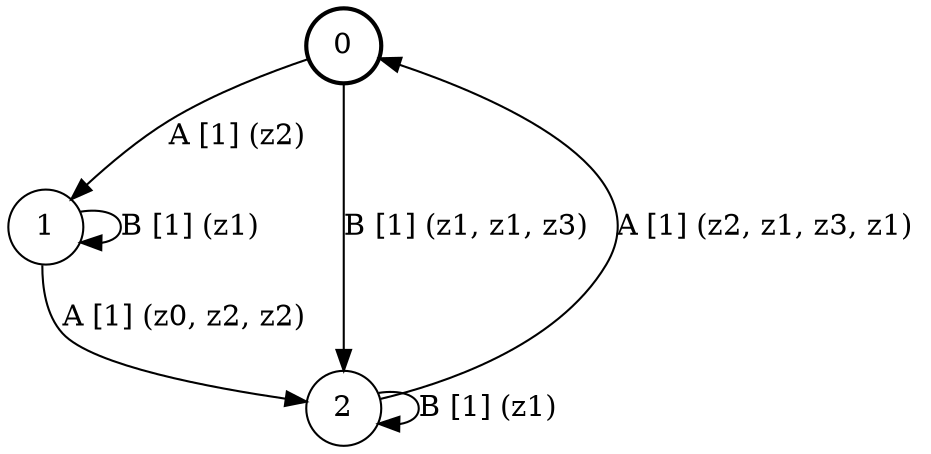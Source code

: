 # generated file, don't try to modify
# command: dot -Tpng <filename> > tree.png
digraph Automaton {
    node [shape = circle];
    0 [style = "bold"];
    0 -> 1 [label = "A [1] (z2) "];
    0 -> 2 [label = "B [1] (z1, z1, z3) "];
    1 -> 2 [label = "A [1] (z0, z2, z2) "];
    1 -> 1 [label = "B [1] (z1) "];
    2 -> 0 [label = "A [1] (z2, z1, z3, z1) "];
    2 -> 2 [label = "B [1] (z1) "];
}
